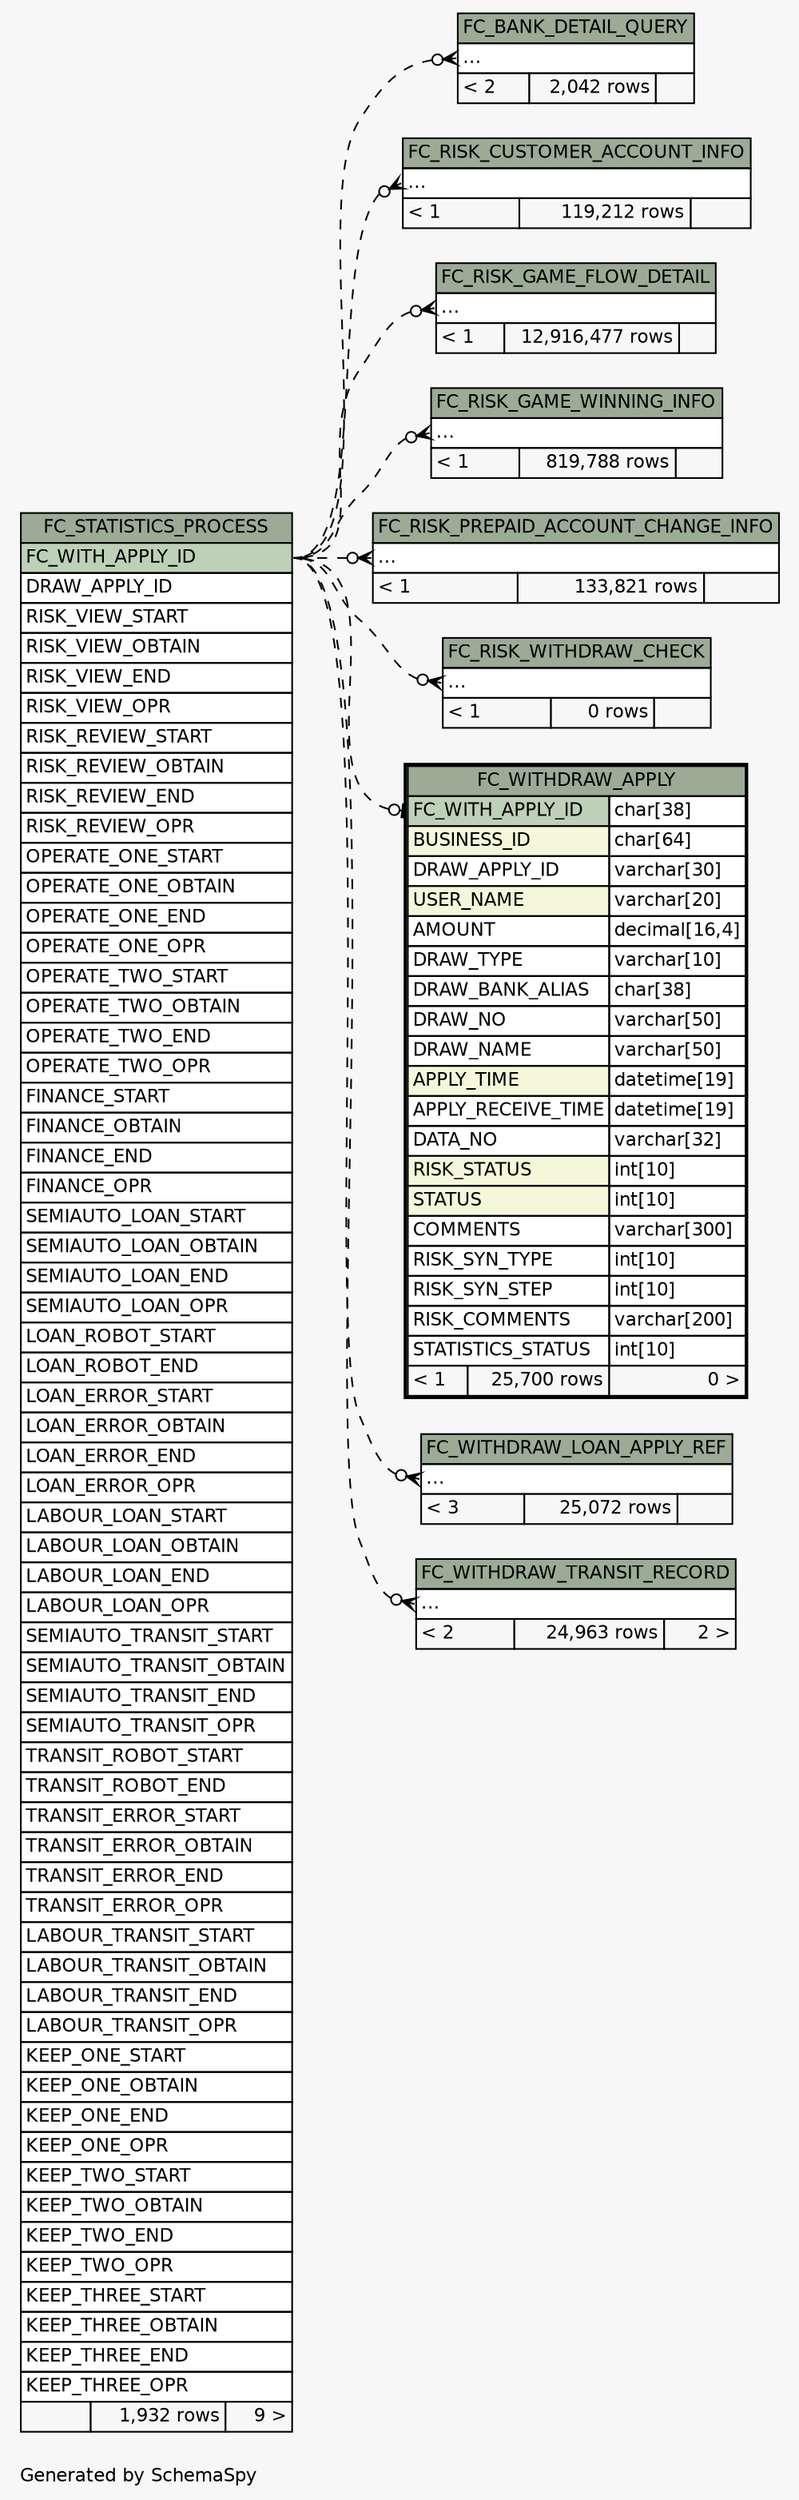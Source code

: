 // dot 2.26.0 on Linux 2.6.32-504.8.1.el6.x86_64
// SchemaSpy rev 590
digraph "impliedTwoDegreesRelationshipsDiagram" {
  graph [
    rankdir="RL"
    bgcolor="#f7f7f7"
    label="\nGenerated by SchemaSpy"
    labeljust="l"
    nodesep="0.18"
    ranksep="0.46"
    fontname="Helvetica"
    fontsize="11"
  ];
  node [
    fontname="Helvetica"
    fontsize="11"
    shape="plaintext"
  ];
  edge [
    arrowsize="0.8"
  ];
  "FC_BANK_DETAIL_QUERY":"elipses":w -> "FC_STATISTICS_PROCESS":"FC_WITH_APPLY_ID":e [arrowhead=none dir=back arrowtail=crowodot style=dashed];
  "FC_RISK_CUSTOMER_ACCOUNT_INFO":"elipses":w -> "FC_STATISTICS_PROCESS":"FC_WITH_APPLY_ID":e [arrowhead=none dir=back arrowtail=crowodot style=dashed];
  "FC_RISK_GAME_FLOW_DETAIL":"elipses":w -> "FC_STATISTICS_PROCESS":"FC_WITH_APPLY_ID":e [arrowhead=none dir=back arrowtail=crowodot style=dashed];
  "FC_RISK_GAME_WINNING_INFO":"elipses":w -> "FC_STATISTICS_PROCESS":"FC_WITH_APPLY_ID":e [arrowhead=none dir=back arrowtail=crowodot style=dashed];
  "FC_RISK_PREPAID_ACCOUNT_CHANGE_INFO":"elipses":w -> "FC_STATISTICS_PROCESS":"FC_WITH_APPLY_ID":e [arrowhead=none dir=back arrowtail=crowodot style=dashed];
  "FC_RISK_WITHDRAW_CHECK":"elipses":w -> "FC_STATISTICS_PROCESS":"FC_WITH_APPLY_ID":e [arrowhead=none dir=back arrowtail=crowodot style=dashed];
  "FC_WITHDRAW_APPLY":"FC_WITH_APPLY_ID":w -> "FC_STATISTICS_PROCESS":"FC_WITH_APPLY_ID":e [arrowhead=none dir=back arrowtail=teeodot style=dashed];
  "FC_WITHDRAW_LOAN_APPLY_REF":"elipses":w -> "FC_STATISTICS_PROCESS":"FC_WITH_APPLY_ID":e [arrowhead=none dir=back arrowtail=crowodot style=dashed];
  "FC_WITHDRAW_TRANSIT_RECORD":"elipses":w -> "FC_STATISTICS_PROCESS":"FC_WITH_APPLY_ID":e [arrowhead=none dir=back arrowtail=crowodot style=dashed];
  "FC_BANK_DETAIL_QUERY" [
    label=<
    <TABLE BORDER="0" CELLBORDER="1" CELLSPACING="0" BGCOLOR="#ffffff">
      <TR><TD COLSPAN="3" BGCOLOR="#9bab96" ALIGN="CENTER">FC_BANK_DETAIL_QUERY</TD></TR>
      <TR><TD PORT="elipses" COLSPAN="3" ALIGN="LEFT">...</TD></TR>
      <TR><TD ALIGN="LEFT" BGCOLOR="#f7f7f7">&lt; 2</TD><TD ALIGN="RIGHT" BGCOLOR="#f7f7f7">2,042 rows</TD><TD ALIGN="RIGHT" BGCOLOR="#f7f7f7">  </TD></TR>
    </TABLE>>
    URL="FC_BANK_DETAIL_QUERY.html"
    tooltip="FC_BANK_DETAIL_QUERY"
  ];
  "FC_RISK_CUSTOMER_ACCOUNT_INFO" [
    label=<
    <TABLE BORDER="0" CELLBORDER="1" CELLSPACING="0" BGCOLOR="#ffffff">
      <TR><TD COLSPAN="3" BGCOLOR="#9bab96" ALIGN="CENTER">FC_RISK_CUSTOMER_ACCOUNT_INFO</TD></TR>
      <TR><TD PORT="elipses" COLSPAN="3" ALIGN="LEFT">...</TD></TR>
      <TR><TD ALIGN="LEFT" BGCOLOR="#f7f7f7">&lt; 1</TD><TD ALIGN="RIGHT" BGCOLOR="#f7f7f7">119,212 rows</TD><TD ALIGN="RIGHT" BGCOLOR="#f7f7f7">  </TD></TR>
    </TABLE>>
    URL="FC_RISK_CUSTOMER_ACCOUNT_INFO.html"
    tooltip="FC_RISK_CUSTOMER_ACCOUNT_INFO"
  ];
  "FC_RISK_GAME_FLOW_DETAIL" [
    label=<
    <TABLE BORDER="0" CELLBORDER="1" CELLSPACING="0" BGCOLOR="#ffffff">
      <TR><TD COLSPAN="3" BGCOLOR="#9bab96" ALIGN="CENTER">FC_RISK_GAME_FLOW_DETAIL</TD></TR>
      <TR><TD PORT="elipses" COLSPAN="3" ALIGN="LEFT">...</TD></TR>
      <TR><TD ALIGN="LEFT" BGCOLOR="#f7f7f7">&lt; 1</TD><TD ALIGN="RIGHT" BGCOLOR="#f7f7f7">12,916,477 rows</TD><TD ALIGN="RIGHT" BGCOLOR="#f7f7f7">  </TD></TR>
    </TABLE>>
    URL="FC_RISK_GAME_FLOW_DETAIL.html"
    tooltip="FC_RISK_GAME_FLOW_DETAIL"
  ];
  "FC_RISK_GAME_WINNING_INFO" [
    label=<
    <TABLE BORDER="0" CELLBORDER="1" CELLSPACING="0" BGCOLOR="#ffffff">
      <TR><TD COLSPAN="3" BGCOLOR="#9bab96" ALIGN="CENTER">FC_RISK_GAME_WINNING_INFO</TD></TR>
      <TR><TD PORT="elipses" COLSPAN="3" ALIGN="LEFT">...</TD></TR>
      <TR><TD ALIGN="LEFT" BGCOLOR="#f7f7f7">&lt; 1</TD><TD ALIGN="RIGHT" BGCOLOR="#f7f7f7">819,788 rows</TD><TD ALIGN="RIGHT" BGCOLOR="#f7f7f7">  </TD></TR>
    </TABLE>>
    URL="FC_RISK_GAME_WINNING_INFO.html"
    tooltip="FC_RISK_GAME_WINNING_INFO"
  ];
  "FC_RISK_PREPAID_ACCOUNT_CHANGE_INFO" [
    label=<
    <TABLE BORDER="0" CELLBORDER="1" CELLSPACING="0" BGCOLOR="#ffffff">
      <TR><TD COLSPAN="3" BGCOLOR="#9bab96" ALIGN="CENTER">FC_RISK_PREPAID_ACCOUNT_CHANGE_INFO</TD></TR>
      <TR><TD PORT="elipses" COLSPAN="3" ALIGN="LEFT">...</TD></TR>
      <TR><TD ALIGN="LEFT" BGCOLOR="#f7f7f7">&lt; 1</TD><TD ALIGN="RIGHT" BGCOLOR="#f7f7f7">133,821 rows</TD><TD ALIGN="RIGHT" BGCOLOR="#f7f7f7">  </TD></TR>
    </TABLE>>
    URL="FC_RISK_PREPAID_ACCOUNT_CHANGE_INFO.html"
    tooltip="FC_RISK_PREPAID_ACCOUNT_CHANGE_INFO"
  ];
  "FC_RISK_WITHDRAW_CHECK" [
    label=<
    <TABLE BORDER="0" CELLBORDER="1" CELLSPACING="0" BGCOLOR="#ffffff">
      <TR><TD COLSPAN="3" BGCOLOR="#9bab96" ALIGN="CENTER">FC_RISK_WITHDRAW_CHECK</TD></TR>
      <TR><TD PORT="elipses" COLSPAN="3" ALIGN="LEFT">...</TD></TR>
      <TR><TD ALIGN="LEFT" BGCOLOR="#f7f7f7">&lt; 1</TD><TD ALIGN="RIGHT" BGCOLOR="#f7f7f7">0 rows</TD><TD ALIGN="RIGHT" BGCOLOR="#f7f7f7">  </TD></TR>
    </TABLE>>
    URL="FC_RISK_WITHDRAW_CHECK.html"
    tooltip="FC_RISK_WITHDRAW_CHECK"
  ];
  "FC_STATISTICS_PROCESS" [
    label=<
    <TABLE BORDER="0" CELLBORDER="1" CELLSPACING="0" BGCOLOR="#ffffff">
      <TR><TD COLSPAN="3" BGCOLOR="#9bab96" ALIGN="CENTER">FC_STATISTICS_PROCESS</TD></TR>
      <TR><TD PORT="FC_WITH_APPLY_ID" COLSPAN="3" BGCOLOR="#bed1b8" ALIGN="LEFT">FC_WITH_APPLY_ID</TD></TR>
      <TR><TD PORT="DRAW_APPLY_ID" COLSPAN="3" ALIGN="LEFT">DRAW_APPLY_ID</TD></TR>
      <TR><TD PORT="RISK_VIEW_START" COLSPAN="3" ALIGN="LEFT">RISK_VIEW_START</TD></TR>
      <TR><TD PORT="RISK_VIEW_OBTAIN" COLSPAN="3" ALIGN="LEFT">RISK_VIEW_OBTAIN</TD></TR>
      <TR><TD PORT="RISK_VIEW_END" COLSPAN="3" ALIGN="LEFT">RISK_VIEW_END</TD></TR>
      <TR><TD PORT="RISK_VIEW_OPR" COLSPAN="3" ALIGN="LEFT">RISK_VIEW_OPR</TD></TR>
      <TR><TD PORT="RISK_REVIEW_START" COLSPAN="3" ALIGN="LEFT">RISK_REVIEW_START</TD></TR>
      <TR><TD PORT="RISK_REVIEW_OBTAIN" COLSPAN="3" ALIGN="LEFT">RISK_REVIEW_OBTAIN</TD></TR>
      <TR><TD PORT="RISK_REVIEW_END" COLSPAN="3" ALIGN="LEFT">RISK_REVIEW_END</TD></TR>
      <TR><TD PORT="RISK_REVIEW_OPR" COLSPAN="3" ALIGN="LEFT">RISK_REVIEW_OPR</TD></TR>
      <TR><TD PORT="OPERATE_ONE_START" COLSPAN="3" ALIGN="LEFT">OPERATE_ONE_START</TD></TR>
      <TR><TD PORT="OPERATE_ONE_OBTAIN" COLSPAN="3" ALIGN="LEFT">OPERATE_ONE_OBTAIN</TD></TR>
      <TR><TD PORT="OPERATE_ONE_END" COLSPAN="3" ALIGN="LEFT">OPERATE_ONE_END</TD></TR>
      <TR><TD PORT="OPERATE_ONE_OPR" COLSPAN="3" ALIGN="LEFT">OPERATE_ONE_OPR</TD></TR>
      <TR><TD PORT="OPERATE_TWO_START" COLSPAN="3" ALIGN="LEFT">OPERATE_TWO_START</TD></TR>
      <TR><TD PORT="OPERATE_TWO_OBTAIN" COLSPAN="3" ALIGN="LEFT">OPERATE_TWO_OBTAIN</TD></TR>
      <TR><TD PORT="OPERATE_TWO_END" COLSPAN="3" ALIGN="LEFT">OPERATE_TWO_END</TD></TR>
      <TR><TD PORT="OPERATE_TWO_OPR" COLSPAN="3" ALIGN="LEFT">OPERATE_TWO_OPR</TD></TR>
      <TR><TD PORT="FINANCE_START" COLSPAN="3" ALIGN="LEFT">FINANCE_START</TD></TR>
      <TR><TD PORT="FINANCE_OBTAIN" COLSPAN="3" ALIGN="LEFT">FINANCE_OBTAIN</TD></TR>
      <TR><TD PORT="FINANCE_END" COLSPAN="3" ALIGN="LEFT">FINANCE_END</TD></TR>
      <TR><TD PORT="FINANCE_OPR" COLSPAN="3" ALIGN="LEFT">FINANCE_OPR</TD></TR>
      <TR><TD PORT="SEMIAUTO_LOAN_START" COLSPAN="3" ALIGN="LEFT">SEMIAUTO_LOAN_START</TD></TR>
      <TR><TD PORT="SEMIAUTO_LOAN_OBTAIN" COLSPAN="3" ALIGN="LEFT">SEMIAUTO_LOAN_OBTAIN</TD></TR>
      <TR><TD PORT="SEMIAUTO_LOAN_END" COLSPAN="3" ALIGN="LEFT">SEMIAUTO_LOAN_END</TD></TR>
      <TR><TD PORT="SEMIAUTO_LOAN_OPR" COLSPAN="3" ALIGN="LEFT">SEMIAUTO_LOAN_OPR</TD></TR>
      <TR><TD PORT="LOAN_ROBOT_START" COLSPAN="3" ALIGN="LEFT">LOAN_ROBOT_START</TD></TR>
      <TR><TD PORT="LOAN_ROBOT_END" COLSPAN="3" ALIGN="LEFT">LOAN_ROBOT_END</TD></TR>
      <TR><TD PORT="LOAN_ERROR_START" COLSPAN="3" ALIGN="LEFT">LOAN_ERROR_START</TD></TR>
      <TR><TD PORT="LOAN_ERROR_OBTAIN" COLSPAN="3" ALIGN="LEFT">LOAN_ERROR_OBTAIN</TD></TR>
      <TR><TD PORT="LOAN_ERROR_END" COLSPAN="3" ALIGN="LEFT">LOAN_ERROR_END</TD></TR>
      <TR><TD PORT="LOAN_ERROR_OPR" COLSPAN="3" ALIGN="LEFT">LOAN_ERROR_OPR</TD></TR>
      <TR><TD PORT="LABOUR_LOAN_START" COLSPAN="3" ALIGN="LEFT">LABOUR_LOAN_START</TD></TR>
      <TR><TD PORT="LABOUR_LOAN_OBTAIN" COLSPAN="3" ALIGN="LEFT">LABOUR_LOAN_OBTAIN</TD></TR>
      <TR><TD PORT="LABOUR_LOAN_END" COLSPAN="3" ALIGN="LEFT">LABOUR_LOAN_END</TD></TR>
      <TR><TD PORT="LABOUR_LOAN_OPR" COLSPAN="3" ALIGN="LEFT">LABOUR_LOAN_OPR</TD></TR>
      <TR><TD PORT="SEMIAUTO_TRANSIT_START" COLSPAN="3" ALIGN="LEFT">SEMIAUTO_TRANSIT_START</TD></TR>
      <TR><TD PORT="SEMIAUTO_TRANSIT_OBTAIN" COLSPAN="3" ALIGN="LEFT">SEMIAUTO_TRANSIT_OBTAIN</TD></TR>
      <TR><TD PORT="SEMIAUTO_TRANSIT_END" COLSPAN="3" ALIGN="LEFT">SEMIAUTO_TRANSIT_END</TD></TR>
      <TR><TD PORT="SEMIAUTO_TRANSIT_OPR" COLSPAN="3" ALIGN="LEFT">SEMIAUTO_TRANSIT_OPR</TD></TR>
      <TR><TD PORT="TRANSIT_ROBOT_START" COLSPAN="3" ALIGN="LEFT">TRANSIT_ROBOT_START</TD></TR>
      <TR><TD PORT="TRANSIT_ROBOT_END" COLSPAN="3" ALIGN="LEFT">TRANSIT_ROBOT_END</TD></TR>
      <TR><TD PORT="TRANSIT_ERROR_START" COLSPAN="3" ALIGN="LEFT">TRANSIT_ERROR_START</TD></TR>
      <TR><TD PORT="TRANSIT_ERROR_OBTAIN" COLSPAN="3" ALIGN="LEFT">TRANSIT_ERROR_OBTAIN</TD></TR>
      <TR><TD PORT="TRANSIT_ERROR_END" COLSPAN="3" ALIGN="LEFT">TRANSIT_ERROR_END</TD></TR>
      <TR><TD PORT="TRANSIT_ERROR_OPR" COLSPAN="3" ALIGN="LEFT">TRANSIT_ERROR_OPR</TD></TR>
      <TR><TD PORT="LABOUR_TRANSIT_START" COLSPAN="3" ALIGN="LEFT">LABOUR_TRANSIT_START</TD></TR>
      <TR><TD PORT="LABOUR_TRANSIT_OBTAIN" COLSPAN="3" ALIGN="LEFT">LABOUR_TRANSIT_OBTAIN</TD></TR>
      <TR><TD PORT="LABOUR_TRANSIT_END" COLSPAN="3" ALIGN="LEFT">LABOUR_TRANSIT_END</TD></TR>
      <TR><TD PORT="LABOUR_TRANSIT_OPR" COLSPAN="3" ALIGN="LEFT">LABOUR_TRANSIT_OPR</TD></TR>
      <TR><TD PORT="KEEP_ONE_START" COLSPAN="3" ALIGN="LEFT">KEEP_ONE_START</TD></TR>
      <TR><TD PORT="KEEP_ONE_OBTAIN" COLSPAN="3" ALIGN="LEFT">KEEP_ONE_OBTAIN</TD></TR>
      <TR><TD PORT="KEEP_ONE_END" COLSPAN="3" ALIGN="LEFT">KEEP_ONE_END</TD></TR>
      <TR><TD PORT="KEEP_ONE_OPR" COLSPAN="3" ALIGN="LEFT">KEEP_ONE_OPR</TD></TR>
      <TR><TD PORT="KEEP_TWO_START" COLSPAN="3" ALIGN="LEFT">KEEP_TWO_START</TD></TR>
      <TR><TD PORT="KEEP_TWO_OBTAIN" COLSPAN="3" ALIGN="LEFT">KEEP_TWO_OBTAIN</TD></TR>
      <TR><TD PORT="KEEP_TWO_END" COLSPAN="3" ALIGN="LEFT">KEEP_TWO_END</TD></TR>
      <TR><TD PORT="KEEP_TWO_OPR" COLSPAN="3" ALIGN="LEFT">KEEP_TWO_OPR</TD></TR>
      <TR><TD PORT="KEEP_THREE_START" COLSPAN="3" ALIGN="LEFT">KEEP_THREE_START</TD></TR>
      <TR><TD PORT="KEEP_THREE_OBTAIN" COLSPAN="3" ALIGN="LEFT">KEEP_THREE_OBTAIN</TD></TR>
      <TR><TD PORT="KEEP_THREE_END" COLSPAN="3" ALIGN="LEFT">KEEP_THREE_END</TD></TR>
      <TR><TD PORT="KEEP_THREE_OPR" COLSPAN="3" ALIGN="LEFT">KEEP_THREE_OPR</TD></TR>
      <TR><TD ALIGN="LEFT" BGCOLOR="#f7f7f7">  </TD><TD ALIGN="RIGHT" BGCOLOR="#f7f7f7">1,932 rows</TD><TD ALIGN="RIGHT" BGCOLOR="#f7f7f7">9 &gt;</TD></TR>
    </TABLE>>
    URL="FC_STATISTICS_PROCESS.html"
    tooltip="FC_STATISTICS_PROCESS"
  ];
  "FC_WITHDRAW_APPLY" [
    label=<
    <TABLE BORDER="2" CELLBORDER="1" CELLSPACING="0" BGCOLOR="#ffffff">
      <TR><TD COLSPAN="3" BGCOLOR="#9bab96" ALIGN="CENTER">FC_WITHDRAW_APPLY</TD></TR>
      <TR><TD PORT="FC_WITH_APPLY_ID" COLSPAN="2" BGCOLOR="#bed1b8" ALIGN="LEFT">FC_WITH_APPLY_ID</TD><TD PORT="FC_WITH_APPLY_ID.type" ALIGN="LEFT">char[38]</TD></TR>
      <TR><TD PORT="BUSINESS_ID" COLSPAN="2" BGCOLOR="#f4f7da" ALIGN="LEFT">BUSINESS_ID</TD><TD PORT="BUSINESS_ID.type" ALIGN="LEFT">char[64]</TD></TR>
      <TR><TD PORT="DRAW_APPLY_ID" COLSPAN="2" ALIGN="LEFT">DRAW_APPLY_ID</TD><TD PORT="DRAW_APPLY_ID.type" ALIGN="LEFT">varchar[30]</TD></TR>
      <TR><TD PORT="USER_NAME" COLSPAN="2" BGCOLOR="#f4f7da" ALIGN="LEFT">USER_NAME</TD><TD PORT="USER_NAME.type" ALIGN="LEFT">varchar[20]</TD></TR>
      <TR><TD PORT="AMOUNT" COLSPAN="2" ALIGN="LEFT">AMOUNT</TD><TD PORT="AMOUNT.type" ALIGN="LEFT">decimal[16,4]</TD></TR>
      <TR><TD PORT="DRAW_TYPE" COLSPAN="2" ALIGN="LEFT">DRAW_TYPE</TD><TD PORT="DRAW_TYPE.type" ALIGN="LEFT">varchar[10]</TD></TR>
      <TR><TD PORT="DRAW_BANK_ALIAS" COLSPAN="2" ALIGN="LEFT">DRAW_BANK_ALIAS</TD><TD PORT="DRAW_BANK_ALIAS.type" ALIGN="LEFT">char[38]</TD></TR>
      <TR><TD PORT="DRAW_NO" COLSPAN="2" ALIGN="LEFT">DRAW_NO</TD><TD PORT="DRAW_NO.type" ALIGN="LEFT">varchar[50]</TD></TR>
      <TR><TD PORT="DRAW_NAME" COLSPAN="2" ALIGN="LEFT">DRAW_NAME</TD><TD PORT="DRAW_NAME.type" ALIGN="LEFT">varchar[50]</TD></TR>
      <TR><TD PORT="APPLY_TIME" COLSPAN="2" BGCOLOR="#f4f7da" ALIGN="LEFT">APPLY_TIME</TD><TD PORT="APPLY_TIME.type" ALIGN="LEFT">datetime[19]</TD></TR>
      <TR><TD PORT="APPLY_RECEIVE_TIME" COLSPAN="2" ALIGN="LEFT">APPLY_RECEIVE_TIME</TD><TD PORT="APPLY_RECEIVE_TIME.type" ALIGN="LEFT">datetime[19]</TD></TR>
      <TR><TD PORT="DATA_NO" COLSPAN="2" ALIGN="LEFT">DATA_NO</TD><TD PORT="DATA_NO.type" ALIGN="LEFT">varchar[32]</TD></TR>
      <TR><TD PORT="RISK_STATUS" COLSPAN="2" BGCOLOR="#f4f7da" ALIGN="LEFT">RISK_STATUS</TD><TD PORT="RISK_STATUS.type" ALIGN="LEFT">int[10]</TD></TR>
      <TR><TD PORT="STATUS" COLSPAN="2" BGCOLOR="#f4f7da" ALIGN="LEFT">STATUS</TD><TD PORT="STATUS.type" ALIGN="LEFT">int[10]</TD></TR>
      <TR><TD PORT="COMMENTS" COLSPAN="2" ALIGN="LEFT">COMMENTS</TD><TD PORT="COMMENTS.type" ALIGN="LEFT">varchar[300]</TD></TR>
      <TR><TD PORT="RISK_SYN_TYPE" COLSPAN="2" ALIGN="LEFT">RISK_SYN_TYPE</TD><TD PORT="RISK_SYN_TYPE.type" ALIGN="LEFT">int[10]</TD></TR>
      <TR><TD PORT="RISK_SYN_STEP" COLSPAN="2" ALIGN="LEFT">RISK_SYN_STEP</TD><TD PORT="RISK_SYN_STEP.type" ALIGN="LEFT">int[10]</TD></TR>
      <TR><TD PORT="RISK_COMMENTS" COLSPAN="2" ALIGN="LEFT">RISK_COMMENTS</TD><TD PORT="RISK_COMMENTS.type" ALIGN="LEFT">varchar[200]</TD></TR>
      <TR><TD PORT="STATISTICS_STATUS" COLSPAN="2" ALIGN="LEFT">STATISTICS_STATUS</TD><TD PORT="STATISTICS_STATUS.type" ALIGN="LEFT">int[10]</TD></TR>
      <TR><TD ALIGN="LEFT" BGCOLOR="#f7f7f7">&lt; 1</TD><TD ALIGN="RIGHT" BGCOLOR="#f7f7f7">25,700 rows</TD><TD ALIGN="RIGHT" BGCOLOR="#f7f7f7">0 &gt;</TD></TR>
    </TABLE>>
    URL="FC_WITHDRAW_APPLY.html"
    tooltip="FC_WITHDRAW_APPLY"
  ];
  "FC_WITHDRAW_LOAN_APPLY_REF" [
    label=<
    <TABLE BORDER="0" CELLBORDER="1" CELLSPACING="0" BGCOLOR="#ffffff">
      <TR><TD COLSPAN="3" BGCOLOR="#9bab96" ALIGN="CENTER">FC_WITHDRAW_LOAN_APPLY_REF</TD></TR>
      <TR><TD PORT="elipses" COLSPAN="3" ALIGN="LEFT">...</TD></TR>
      <TR><TD ALIGN="LEFT" BGCOLOR="#f7f7f7">&lt; 3</TD><TD ALIGN="RIGHT" BGCOLOR="#f7f7f7">25,072 rows</TD><TD ALIGN="RIGHT" BGCOLOR="#f7f7f7">  </TD></TR>
    </TABLE>>
    URL="FC_WITHDRAW_LOAN_APPLY_REF.html"
    tooltip="FC_WITHDRAW_LOAN_APPLY_REF"
  ];
  "FC_WITHDRAW_TRANSIT_RECORD" [
    label=<
    <TABLE BORDER="0" CELLBORDER="1" CELLSPACING="0" BGCOLOR="#ffffff">
      <TR><TD COLSPAN="3" BGCOLOR="#9bab96" ALIGN="CENTER">FC_WITHDRAW_TRANSIT_RECORD</TD></TR>
      <TR><TD PORT="elipses" COLSPAN="3" ALIGN="LEFT">...</TD></TR>
      <TR><TD ALIGN="LEFT" BGCOLOR="#f7f7f7">&lt; 2</TD><TD ALIGN="RIGHT" BGCOLOR="#f7f7f7">24,963 rows</TD><TD ALIGN="RIGHT" BGCOLOR="#f7f7f7">2 &gt;</TD></TR>
    </TABLE>>
    URL="FC_WITHDRAW_TRANSIT_RECORD.html"
    tooltip="FC_WITHDRAW_TRANSIT_RECORD"
  ];
}
